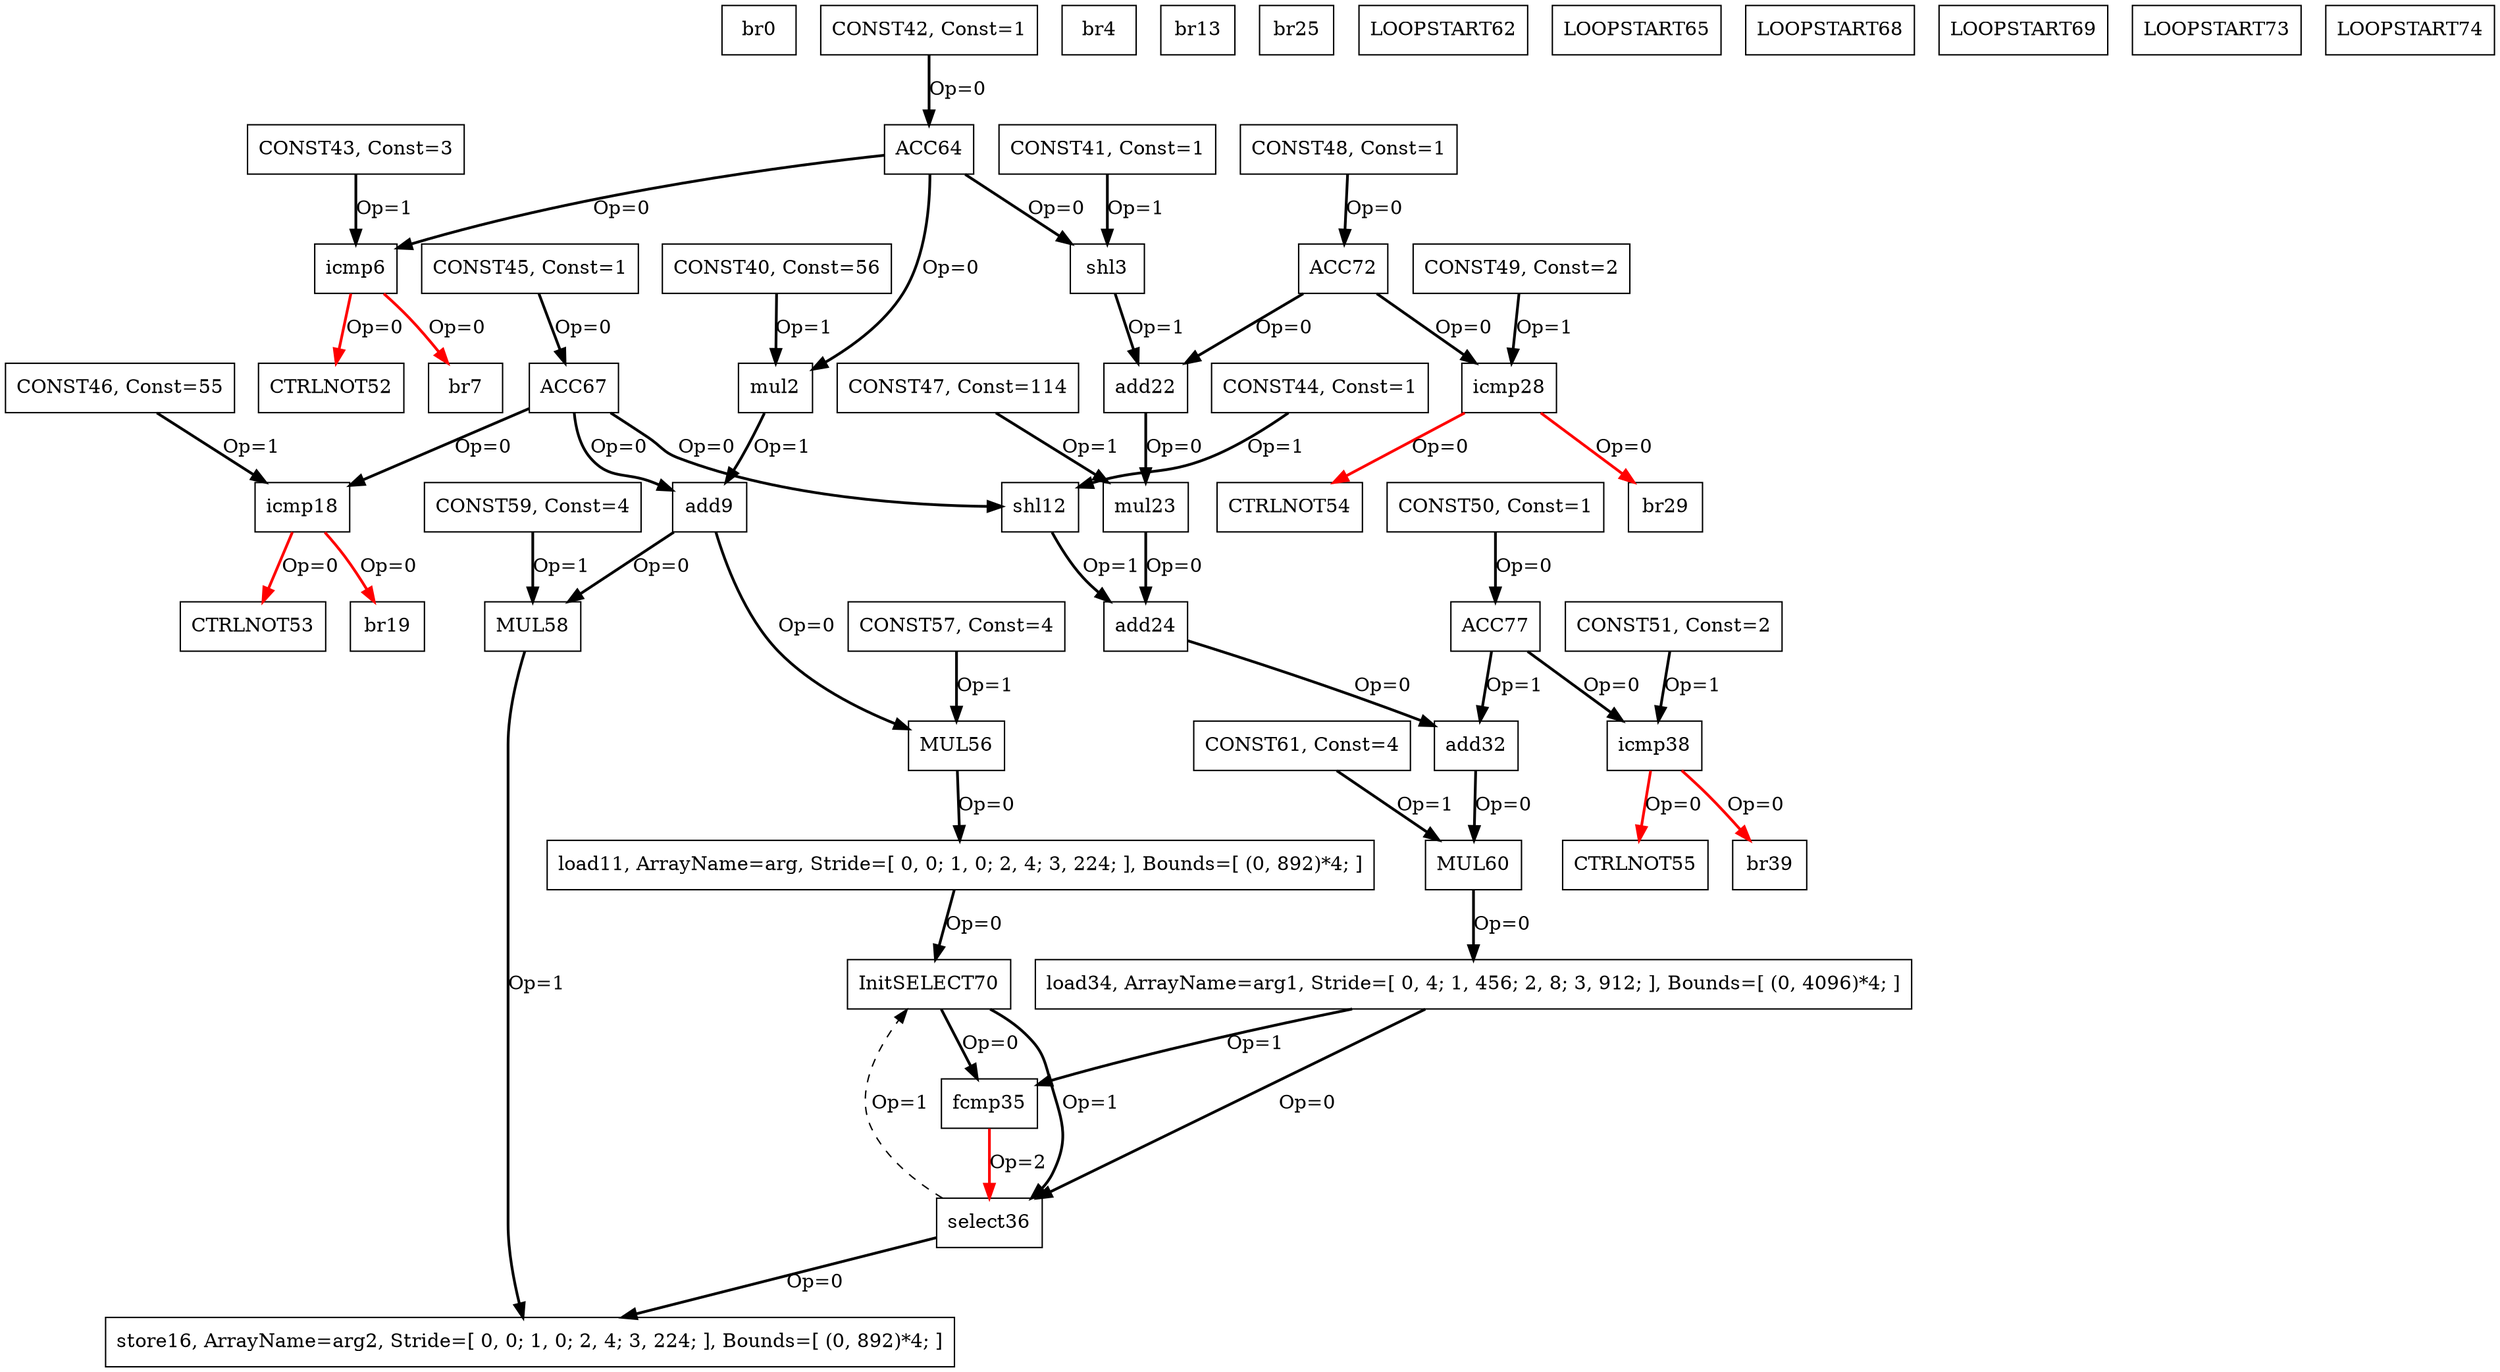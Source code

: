 Digraph G {
br0[label = "br0", shape = box, color = black];
mul2[label = "mul2", shape = box, color = black];
shl3[label = "shl3", shape = box, color = black];
br4[label = "br4", shape = box, color = black];
icmp6[label = "icmp6", shape = box, color = black];
br7[label = "br7", shape = box, color = black];
add9[label = "add9", shape = box, color = black];
load11[label = "load11, ArrayName=arg, Stride=[ 0, 0; 1, 0; 2, 4; 3, 224; ], Bounds=[ (0, 892)*4; ]", shape = box, color = black];
shl12[label = "shl12", shape = box, color = black];
br13[label = "br13", shape = box, color = black];
store16[label = "store16, ArrayName=arg2, Stride=[ 0, 0; 1, 0; 2, 4; 3, 224; ], Bounds=[ (0, 892)*4; ]", shape = box, color = black];
icmp18[label = "icmp18", shape = box, color = black];
br19[label = "br19", shape = box, color = black];
add22[label = "add22", shape = box, color = black];
mul23[label = "mul23", shape = box, color = black];
add24[label = "add24", shape = box, color = black];
br25[label = "br25", shape = box, color = black];
icmp28[label = "icmp28", shape = box, color = black];
br29[label = "br29", shape = box, color = black];
add32[label = "add32", shape = box, color = black];
load34[label = "load34, ArrayName=arg1, Stride=[ 0, 4; 1, 456; 2, 8; 3, 912; ], Bounds=[ (0, 4096)*4; ]", shape = box, color = black];
fcmp35[label = "fcmp35", shape = box, color = black];
select36[label = "select36", shape = box, color = black];
icmp38[label = "icmp38", shape = box, color = black];
br39[label = "br39", shape = box, color = black];
CONST40[label = "CONST40, Const=56", shape = box, color = black];
CONST41[label = "CONST41, Const=1", shape = box, color = black];
CONST42[label = "CONST42, Const=1", shape = box, color = black];
CONST43[label = "CONST43, Const=3", shape = box, color = black];
CONST44[label = "CONST44, Const=1", shape = box, color = black];
CONST45[label = "CONST45, Const=1", shape = box, color = black];
CONST46[label = "CONST46, Const=55", shape = box, color = black];
CONST47[label = "CONST47, Const=114", shape = box, color = black];
CONST48[label = "CONST48, Const=1", shape = box, color = black];
CONST49[label = "CONST49, Const=2", shape = box, color = black];
CONST50[label = "CONST50, Const=1", shape = box, color = black];
CONST51[label = "CONST51, Const=2", shape = box, color = black];
CTRLNOT52[label = "CTRLNOT52", shape = box, color = black];
CTRLNOT53[label = "CTRLNOT53", shape = box, color = black];
CTRLNOT54[label = "CTRLNOT54", shape = box, color = black];
CTRLNOT55[label = "CTRLNOT55", shape = box, color = black];
MUL56[label = "MUL56", shape = box, color = black];
CONST57[label = "CONST57, Const=4", shape = box, color = black];
MUL58[label = "MUL58", shape = box, color = black];
CONST59[label = "CONST59, Const=4", shape = box, color = black];
MUL60[label = "MUL60", shape = box, color = black];
CONST61[label = "CONST61, Const=4", shape = box, color = black];
LOOPSTART62[label = "LOOPSTART62", shape = box, color = black];
ACC64[label = "ACC64", shape = box, color = black];
LOOPSTART65[label = "LOOPSTART65", shape = box, color = black];
ACC67[label = "ACC67", shape = box, color = black];
LOOPSTART68[label = "LOOPSTART68", shape = box, color = black];
LOOPSTART69[label = "LOOPSTART69", shape = box, color = black];
InitSELECT70[label = "InitSELECT70", shape = box, color = black];
ACC72[label = "ACC72", shape = box, color = black];
LOOPSTART73[label = "LOOPSTART73", shape = box, color = black];
LOOPSTART74[label = "LOOPSTART74", shape = box, color = black];
ACC77[label = "ACC77", shape = box, color = black];
CONST40 -> mul2[color = black, style = bold, label = "Op=1"];
mul2 -> add9[color = black, style = bold, label = "Op=1"];
CONST41 -> shl3[color = black, style = bold, label = "Op=1"];
shl3 -> add22[color = black, style = bold, label = "Op=1"];
CONST43 -> icmp6[color = black, style = bold, label = "Op=1"];
icmp6 -> br7[color = red, style = bold, label = "Op=0"];
CONST44 -> shl12[color = black, style = bold, label = "Op=1"];
shl12 -> add24[color = black, style = bold, label = "Op=1"];
CONST46 -> icmp18[color = black, style = bold, label = "Op=1"];
icmp18 -> br19[color = red, style = bold, label = "Op=0"];
add22 -> mul23[color = black, style = bold, label = "Op=0"];
CONST47 -> mul23[color = black, style = bold, label = "Op=1"];
mul23 -> add24[color = black, style = bold, label = "Op=0"];
add24 -> add32[color = black, style = bold, label = "Op=0"];
CONST49 -> icmp28[color = black, style = bold, label = "Op=1"];
icmp28 -> br29[color = red, style = bold, label = "Op=0"];
load34 -> select36[color = black, style = bold, label = "Op=0"];
load34 -> fcmp35[color = black, style = bold, label = "Op=1"];
fcmp35 -> select36[color = red, style = bold, label = "Op=2"];
CONST51 -> icmp38[color = black, style = bold, label = "Op=1"];
icmp38 -> br39[color = red, style = bold, label = "Op=0"];
icmp6 -> CTRLNOT52[color = red, style = bold, label = "Op=0"];
icmp18 -> CTRLNOT53[color = red, style = bold, label = "Op=0"];
icmp28 -> CTRLNOT54[color = red, style = bold, label = "Op=0"];
icmp38 -> CTRLNOT55[color = red, style = bold, label = "Op=0"];
add9 -> MUL56[color = black, style = bold, label = "Op=0"];
CONST57 -> MUL56[color = black, style = bold, label = "Op=1"];
MUL56 -> load11[color = black, style = bold, label = "Op=0"];
add9 -> MUL58[color = black, style = bold, label = "Op=0"];
CONST59 -> MUL58[color = black, style = bold, label = "Op=1"];
MUL58 -> store16[color = black, style = bold, label = "Op=1"];
add32 -> MUL60[color = black, style = bold, label = "Op=0"];
CONST61 -> MUL60[color = black, style = bold, label = "Op=1"];
MUL60 -> load34[color = black, style = bold, label = "Op=0"];
ACC64 -> icmp6[color = black, style = bold, label = "Op=0"];
ACC64 -> shl3[color = black, style = bold, label = "Op=0"];
ACC64 -> mul2[color = black, style = bold, label = "Op=0"];
ACC67 -> icmp18[color = black, style = bold, label = "Op=0"];
ACC67 -> shl12[color = black, style = bold, label = "Op=0"];
ACC67 -> add9[color = black, style = bold, label = "Op=0"];
load11 -> InitSELECT70[color = black, style = bold, label = "Op=0"];
ACC72 -> icmp28[color = black, style = bold, label = "Op=0"];
ACC72 -> add22[color = black, style = bold, label = "Op=0"];
select36 -> store16[color = black, style = bold, label = "Op=0"];
select36 -> InitSELECT70[color = black, style = dashed, label = "Op=1"];
ACC77 -> icmp38[color = black, style = bold, label = "Op=0"];
ACC77 -> add32[color = black, style = bold, label = "Op=1"];
CONST42 -> ACC64[color = black, style = bold, label = "Op=0"];
CONST45 -> ACC67[color = black, style = bold, label = "Op=0"];
InitSELECT70 -> select36[color = black, style = bold, label = "Op=1"];
InitSELECT70 -> fcmp35[color = black, style = bold, label = "Op=0"];
CONST48 -> ACC72[color = black, style = bold, label = "Op=0"];
CONST50 -> ACC77[color = black, style = bold, label = "Op=0"];
}
